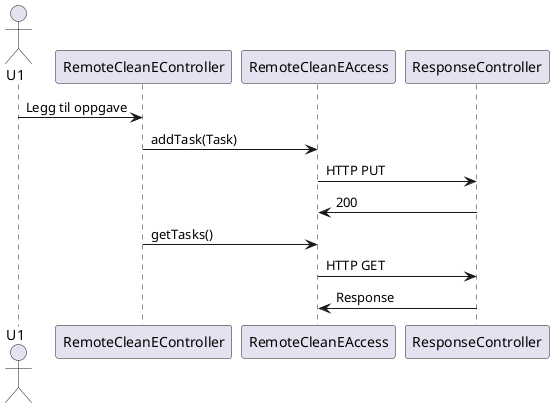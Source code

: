 @startuml diagram

actor U1

U1 -> RemoteCleanEController: Legg til oppgave
RemoteCleanEController -> RemoteCleanEAccess: addTask(Task)
RemoteCleanEAccess -> ResponseController: HTTP PUT
ResponseController -> RemoteCleanEAccess: 200
RemoteCleanEController -> RemoteCleanEAccess: getTasks()
RemoteCleanEAccess -> ResponseController: HTTP GET
ResponseController -> RemoteCleanEAccess: Response


@enduml